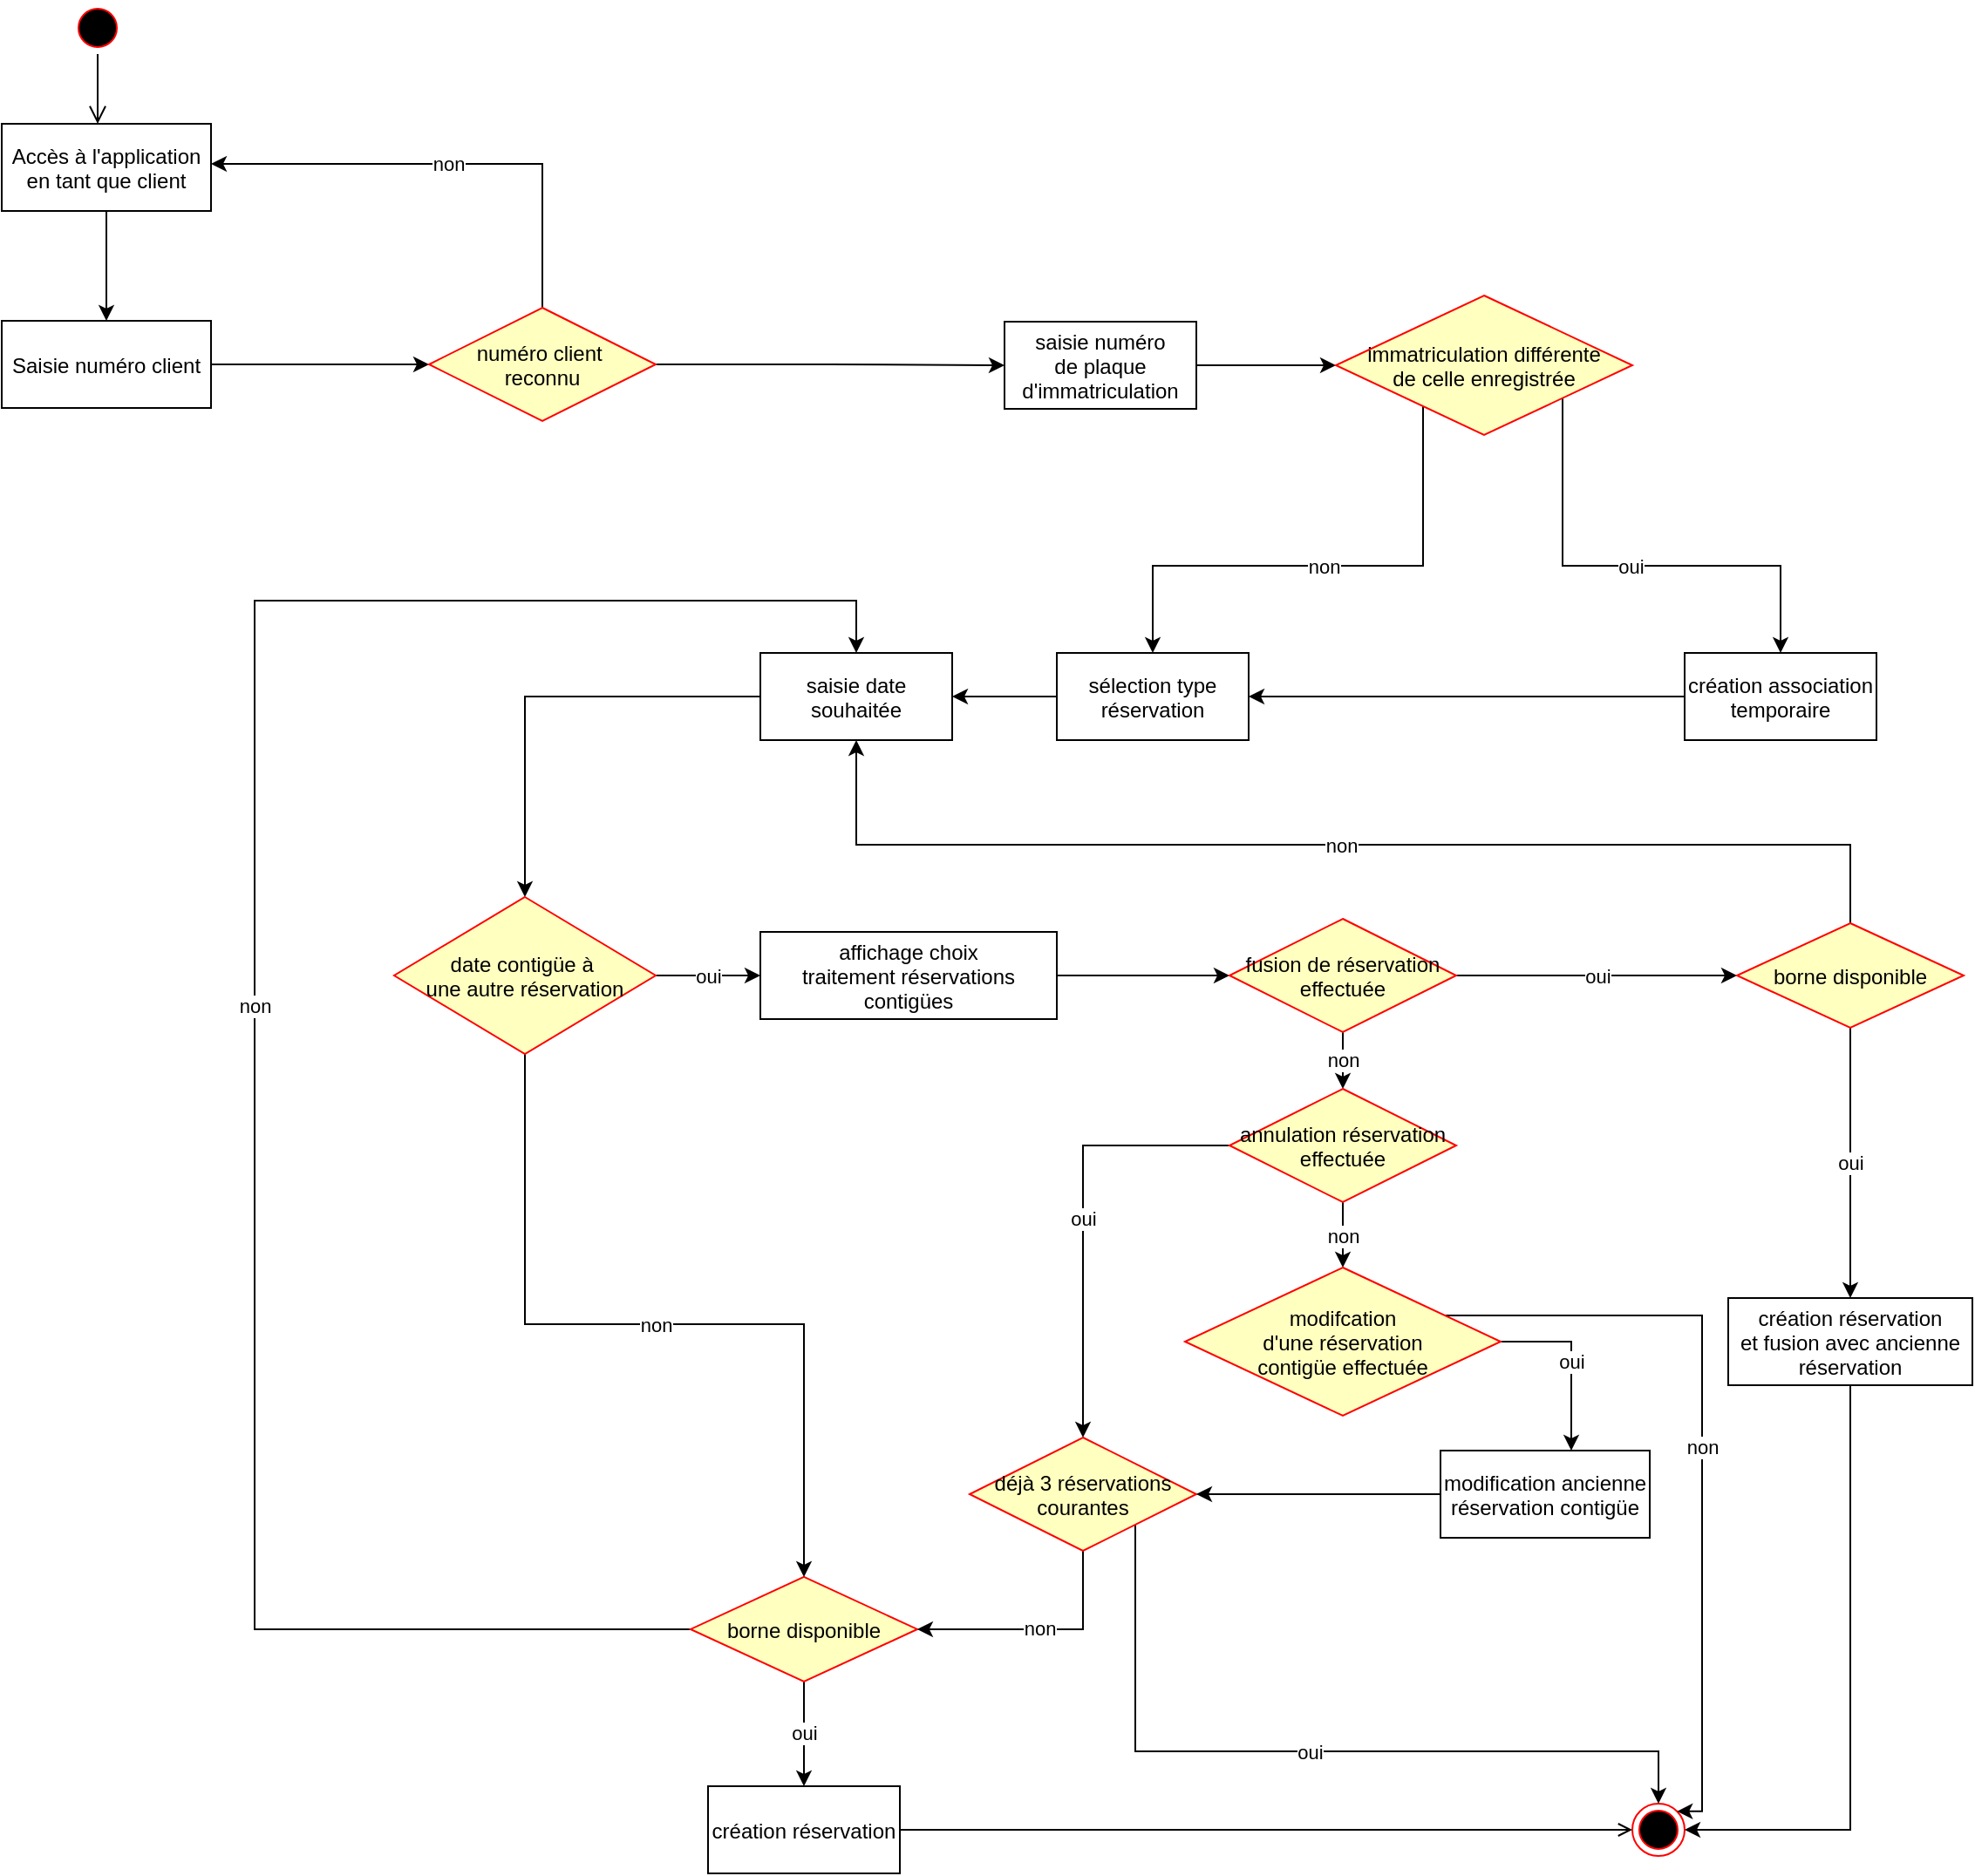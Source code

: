 <mxfile version="13.7.9" type="device"><diagram name="Page-1" id="e7e014a7-5840-1c2e-5031-d8a46d1fe8dd"><mxGraphModel dx="1185" dy="685" grid="1" gridSize="10" guides="1" tooltips="1" connect="1" arrows="1" fold="1" page="1" pageScale="1" pageWidth="1169" pageHeight="826" background="#ffffff" math="0" shadow="0"><root><mxCell id="0"/><mxCell id="1" parent="0"/><mxCell id="5" value="" style="ellipse;shape=startState;fillColor=#000000;strokeColor=#ff0000;" parent="1" vertex="1"><mxGeometry x="245" y="147" width="30" height="30" as="geometry"/></mxCell><mxCell id="6" value="" style="edgeStyle=elbowEdgeStyle;elbow=horizontal;verticalAlign=bottom;endArrow=open;endSize=8;endFill=1;rounded=0" parent="1" source="5" target="7" edge="1"><mxGeometry x="245" y="147" as="geometry"><mxPoint x="260" y="217" as="targetPoint"/></mxGeometry></mxCell><mxCell id="jhIK9gHURn--sU4D3JgR-48" style="edgeStyle=orthogonalEdgeStyle;rounded=0;orthogonalLoop=1;jettySize=auto;html=1;" edge="1" parent="1" source="7" target="jhIK9gHURn--sU4D3JgR-47"><mxGeometry relative="1" as="geometry"/></mxCell><mxCell id="7" value="Accès à l'application&#10;en tant que client" style="" parent="1" vertex="1"><mxGeometry x="205" y="217" width="120" height="50" as="geometry"/></mxCell><mxCell id="jhIK9gHURn--sU4D3JgR-46" style="edgeStyle=orthogonalEdgeStyle;rounded=0;orthogonalLoop=1;jettySize=auto;html=1;" edge="1" parent="1" source="jhIK9gHURn--sU4D3JgR-62"><mxGeometry relative="1" as="geometry"><mxPoint x="670" y="560.5" as="sourcePoint"/><mxPoint x="970" y="355.5" as="targetPoint"/></mxGeometry></mxCell><mxCell id="jhIK9gHURn--sU4D3JgR-54" value="oui" style="edgeStyle=orthogonalEdgeStyle;rounded=0;orthogonalLoop=1;jettySize=auto;html=1;" edge="1" parent="1" target="jhIK9gHURn--sU4D3JgR-91"><mxGeometry relative="1" as="geometry"><mxPoint x="1225" y="520.5" as="targetPoint"/><mxPoint x="1100" y="374.324" as="sourcePoint"/><Array as="points"><mxPoint x="1100" y="470.5"/><mxPoint x="1225" y="470.5"/></Array></mxGeometry></mxCell><mxCell id="jhIK9gHURn--sU4D3JgR-57" value="non" style="edgeStyle=orthogonalEdgeStyle;rounded=0;orthogonalLoop=1;jettySize=auto;html=1;" edge="1" parent="1" target="jhIK9gHURn--sU4D3JgR-90"><mxGeometry relative="1" as="geometry"><mxPoint x="865" y="520.5" as="targetPoint"/><mxPoint x="1020" y="379.029" as="sourcePoint"/><Array as="points"><mxPoint x="1020" y="470.5"/><mxPoint x="865" y="470.5"/></Array></mxGeometry></mxCell><mxCell id="jhIK9gHURn--sU4D3JgR-51" style="edgeStyle=orthogonalEdgeStyle;rounded=0;orthogonalLoop=1;jettySize=auto;html=1;" edge="1" parent="1" source="jhIK9gHURn--sU4D3JgR-47" target="jhIK9gHURn--sU4D3JgR-50"><mxGeometry relative="1" as="geometry"/></mxCell><mxCell id="jhIK9gHURn--sU4D3JgR-47" value="Saisie numéro client" style="" vertex="1" parent="1"><mxGeometry x="205" y="330" width="120" height="50" as="geometry"/></mxCell><mxCell id="jhIK9gHURn--sU4D3JgR-53" value="non" style="edgeStyle=orthogonalEdgeStyle;rounded=0;orthogonalLoop=1;jettySize=auto;html=1;" edge="1" parent="1" source="jhIK9gHURn--sU4D3JgR-50" target="7"><mxGeometry relative="1" as="geometry"><mxPoint x="515" y="460" as="targetPoint"/><Array as="points"><mxPoint x="515" y="240"/></Array></mxGeometry></mxCell><mxCell id="jhIK9gHURn--sU4D3JgR-73" style="edgeStyle=orthogonalEdgeStyle;rounded=0;orthogonalLoop=1;jettySize=auto;html=1;strokeColor=#000000;" edge="1" parent="1" source="jhIK9gHURn--sU4D3JgR-50" target="jhIK9gHURn--sU4D3JgR-62"><mxGeometry relative="1" as="geometry"><mxPoint x="740" y="410" as="targetPoint"/></mxGeometry></mxCell><mxCell id="jhIK9gHURn--sU4D3JgR-50" value="numéro client &#10;reconnu" style="rhombus;fillColor=#ffffc0;strokeColor=#ff0000;" vertex="1" parent="1"><mxGeometry x="450" y="322.5" width="130" height="65" as="geometry"/></mxCell><mxCell id="jhIK9gHURn--sU4D3JgR-62" value="saisie numéro &#10;de plaque&#10;d'immatriculation" style="" vertex="1" parent="1"><mxGeometry x="780" y="330.5" width="110" height="50" as="geometry"/></mxCell><mxCell id="jhIK9gHURn--sU4D3JgR-76" value="" style="ellipse;shape=endState;fillColor=#000000;strokeColor=#ff0000" vertex="1" parent="1"><mxGeometry x="1140" y="1180.5" width="30" height="30" as="geometry"/></mxCell><mxCell id="jhIK9gHURn--sU4D3JgR-77" value="" style="endArrow=open;endFill=1;rounded=0" edge="1" parent="1" source="jhIK9gHURn--sU4D3JgR-80" target="jhIK9gHURn--sU4D3JgR-76"><mxGeometry relative="1" as="geometry"><mxPoint x="485" y="1200.47" as="sourcePoint"/></mxGeometry></mxCell><mxCell id="jhIK9gHURn--sU4D3JgR-80" value="création réservation" style="" vertex="1" parent="1"><mxGeometry x="610" y="1170.5" width="110" height="50" as="geometry"/></mxCell><mxCell id="jhIK9gHURn--sU4D3JgR-84" value="oui" style="edgeStyle=orthogonalEdgeStyle;rounded=0;orthogonalLoop=1;jettySize=auto;html=1;strokeColor=#000000;" edge="1" parent="1" source="jhIK9gHURn--sU4D3JgR-85" target="jhIK9gHURn--sU4D3JgR-80"><mxGeometry relative="1" as="geometry"><mxPoint x="215" y="1125.47" as="targetPoint"/></mxGeometry></mxCell><mxCell id="jhIK9gHURn--sU4D3JgR-115" value="non" style="edgeStyle=orthogonalEdgeStyle;rounded=0;orthogonalLoop=1;jettySize=auto;html=1;strokeColor=#000000;" edge="1" parent="1" source="jhIK9gHURn--sU4D3JgR-85" target="jhIK9gHURn--sU4D3JgR-97"><mxGeometry relative="1" as="geometry"><mxPoint x="440" y="930.5" as="targetPoint"/><Array as="points"><mxPoint x="350" y="1080.5"/><mxPoint x="350" y="490.5"/><mxPoint x="695" y="490.5"/></Array></mxGeometry></mxCell><mxCell id="jhIK9gHURn--sU4D3JgR-85" value="borne disponible" style="rhombus;fillColor=#ffffc0;strokeColor=#ff0000;" vertex="1" parent="1"><mxGeometry x="600" y="1050.47" width="130" height="60" as="geometry"/></mxCell><mxCell id="jhIK9gHURn--sU4D3JgR-88" value="immatriculation différente&#10;de celle enregistrée" style="rhombus;fillColor=#ffffc0;strokeColor=#ff0000;" vertex="1" parent="1"><mxGeometry x="970" y="315.5" width="170" height="80" as="geometry"/></mxCell><mxCell id="jhIK9gHURn--sU4D3JgR-94" style="edgeStyle=orthogonalEdgeStyle;rounded=0;orthogonalLoop=1;jettySize=auto;html=1;strokeColor=#000000;" edge="1" parent="1" source="jhIK9gHURn--sU4D3JgR-90" target="jhIK9gHURn--sU4D3JgR-97"><mxGeometry relative="1" as="geometry"><mxPoint x="720" y="545.5" as="targetPoint"/></mxGeometry></mxCell><mxCell id="jhIK9gHURn--sU4D3JgR-90" value="sélection type&#10;réservation" style="" vertex="1" parent="1"><mxGeometry x="810" y="520.5" width="110" height="50" as="geometry"/></mxCell><mxCell id="jhIK9gHURn--sU4D3JgR-92" style="edgeStyle=orthogonalEdgeStyle;rounded=0;orthogonalLoop=1;jettySize=auto;html=1;strokeColor=#000000;" edge="1" parent="1" source="jhIK9gHURn--sU4D3JgR-91" target="jhIK9gHURn--sU4D3JgR-90"><mxGeometry relative="1" as="geometry"/></mxCell><mxCell id="jhIK9gHURn--sU4D3JgR-91" value="création association&#10;temporaire" style="" vertex="1" parent="1"><mxGeometry x="1170" y="520.5" width="110" height="50" as="geometry"/></mxCell><mxCell id="jhIK9gHURn--sU4D3JgR-102" style="edgeStyle=orthogonalEdgeStyle;rounded=0;orthogonalLoop=1;jettySize=auto;html=1;strokeColor=#000000;" edge="1" parent="1" source="jhIK9gHURn--sU4D3JgR-97" target="jhIK9gHURn--sU4D3JgR-106"><mxGeometry relative="1" as="geometry"><mxPoint x="570" y="545.5" as="targetPoint"/></mxGeometry></mxCell><mxCell id="jhIK9gHURn--sU4D3JgR-97" value="saisie date &#10;souhaitée" style="" vertex="1" parent="1"><mxGeometry x="640" y="520.5" width="110" height="50" as="geometry"/></mxCell><mxCell id="jhIK9gHURn--sU4D3JgR-104" value="oui" style="edgeStyle=orthogonalEdgeStyle;rounded=0;orthogonalLoop=1;jettySize=auto;html=1;strokeColor=#000000;" edge="1" parent="1" source="jhIK9gHURn--sU4D3JgR-103" target="jhIK9gHURn--sU4D3JgR-76"><mxGeometry relative="1" as="geometry"><Array as="points"><mxPoint x="855" y="1150.5"/><mxPoint x="1155" y="1150.5"/></Array></mxGeometry></mxCell><mxCell id="jhIK9gHURn--sU4D3JgR-105" value="non" style="edgeStyle=orthogonalEdgeStyle;rounded=0;orthogonalLoop=1;jettySize=auto;html=1;strokeColor=#000000;" edge="1" parent="1" source="jhIK9gHURn--sU4D3JgR-103" target="jhIK9gHURn--sU4D3JgR-85"><mxGeometry relative="1" as="geometry"><mxPoint x="105" y="780.47" as="targetPoint"/><Array as="points"><mxPoint x="825" y="1080.47"/></Array></mxGeometry></mxCell><mxCell id="jhIK9gHURn--sU4D3JgR-103" value="déjà 3 réservations&#10;courantes" style="rhombus;fillColor=#ffffc0;strokeColor=#ff0000;" vertex="1" parent="1"><mxGeometry x="760" y="970.5" width="130" height="65" as="geometry"/></mxCell><mxCell id="jhIK9gHURn--sU4D3JgR-107" value="oui" style="edgeStyle=orthogonalEdgeStyle;rounded=0;orthogonalLoop=1;jettySize=auto;html=1;strokeColor=#000000;" edge="1" parent="1" source="jhIK9gHURn--sU4D3JgR-106" target="jhIK9gHURn--sU4D3JgR-111"><mxGeometry relative="1" as="geometry"><mxPoint x="720" y="705.5" as="targetPoint"/></mxGeometry></mxCell><mxCell id="jhIK9gHURn--sU4D3JgR-109" value="non" style="edgeStyle=orthogonalEdgeStyle;rounded=0;orthogonalLoop=1;jettySize=auto;html=1;strokeColor=#000000;" edge="1" parent="1" source="jhIK9gHURn--sU4D3JgR-106" target="jhIK9gHURn--sU4D3JgR-85"><mxGeometry relative="1" as="geometry"><mxPoint x="505" y="840.5" as="targetPoint"/><Array as="points"><mxPoint x="505" y="905.5"/></Array></mxGeometry></mxCell><mxCell id="jhIK9gHURn--sU4D3JgR-106" value="date contigüe à &#10;une autre réservation" style="rhombus;fillColor=#ffffc0;strokeColor=#ff0000;" vertex="1" parent="1"><mxGeometry x="430" y="660.5" width="150" height="90" as="geometry"/></mxCell><mxCell id="jhIK9gHURn--sU4D3JgR-113" style="edgeStyle=orthogonalEdgeStyle;rounded=0;orthogonalLoop=1;jettySize=auto;html=1;strokeColor=#000000;" edge="1" parent="1" source="jhIK9gHURn--sU4D3JgR-111" target="jhIK9gHURn--sU4D3JgR-117"><mxGeometry relative="1" as="geometry"><mxPoint x="870" y="705.5" as="targetPoint"/></mxGeometry></mxCell><mxCell id="jhIK9gHURn--sU4D3JgR-111" value="affichage choix&#10;traitement réservations&#10;contigües" style="" vertex="1" parent="1"><mxGeometry x="640" y="680.5" width="170" height="50" as="geometry"/></mxCell><mxCell id="jhIK9gHURn--sU4D3JgR-121" value="oui" style="edgeStyle=orthogonalEdgeStyle;rounded=0;orthogonalLoop=1;jettySize=auto;html=1;strokeColor=#000000;" edge="1" parent="1" source="jhIK9gHURn--sU4D3JgR-117" target="jhIK9gHURn--sU4D3JgR-120"><mxGeometry relative="1" as="geometry"/></mxCell><mxCell id="jhIK9gHURn--sU4D3JgR-126" value="non" style="edgeStyle=orthogonalEdgeStyle;rounded=0;orthogonalLoop=1;jettySize=auto;html=1;strokeColor=#000000;" edge="1" parent="1" source="jhIK9gHURn--sU4D3JgR-117" target="jhIK9gHURn--sU4D3JgR-127"><mxGeometry relative="1" as="geometry"><mxPoint x="974" y="800.5" as="targetPoint"/></mxGeometry></mxCell><mxCell id="jhIK9gHURn--sU4D3JgR-117" value="fusion de réservation &#10;effectuée" style="rhombus;fillColor=#ffffc0;strokeColor=#ff0000;" vertex="1" parent="1"><mxGeometry x="909" y="673" width="130" height="65" as="geometry"/></mxCell><mxCell id="jhIK9gHURn--sU4D3JgR-122" value="oui" style="edgeStyle=orthogonalEdgeStyle;rounded=0;orthogonalLoop=1;jettySize=auto;html=1;strokeColor=#000000;" edge="1" parent="1" source="jhIK9gHURn--sU4D3JgR-120" target="jhIK9gHURn--sU4D3JgR-123"><mxGeometry relative="1" as="geometry"><mxPoint x="1265" y="850.5" as="targetPoint"/></mxGeometry></mxCell><mxCell id="jhIK9gHURn--sU4D3JgR-125" value="non" style="edgeStyle=orthogonalEdgeStyle;rounded=0;orthogonalLoop=1;jettySize=auto;html=1;strokeColor=#000000;" edge="1" parent="1" source="jhIK9gHURn--sU4D3JgR-120" target="jhIK9gHURn--sU4D3JgR-97"><mxGeometry relative="1" as="geometry"><Array as="points"><mxPoint x="1265" y="630.5"/><mxPoint x="695" y="630.5"/></Array></mxGeometry></mxCell><mxCell id="jhIK9gHURn--sU4D3JgR-120" value="borne disponible" style="rhombus;fillColor=#ffffc0;strokeColor=#ff0000;" vertex="1" parent="1"><mxGeometry x="1200" y="675.5" width="130" height="60" as="geometry"/></mxCell><mxCell id="jhIK9gHURn--sU4D3JgR-124" style="edgeStyle=orthogonalEdgeStyle;rounded=0;orthogonalLoop=1;jettySize=auto;html=1;strokeColor=#000000;" edge="1" parent="1" source="jhIK9gHURn--sU4D3JgR-123" target="jhIK9gHURn--sU4D3JgR-76"><mxGeometry relative="1" as="geometry"><Array as="points"><mxPoint x="1265" y="1195.5"/></Array></mxGeometry></mxCell><mxCell id="jhIK9gHURn--sU4D3JgR-123" value="création réservation&#10;et fusion avec ancienne&#10;réservation" style="" vertex="1" parent="1"><mxGeometry x="1195" y="890.5" width="140" height="50" as="geometry"/></mxCell><mxCell id="jhIK9gHURn--sU4D3JgR-128" value="oui" style="edgeStyle=orthogonalEdgeStyle;rounded=0;orthogonalLoop=1;jettySize=auto;html=1;strokeColor=#000000;" edge="1" parent="1" source="jhIK9gHURn--sU4D3JgR-127" target="jhIK9gHURn--sU4D3JgR-103"><mxGeometry relative="1" as="geometry"/></mxCell><mxCell id="jhIK9gHURn--sU4D3JgR-130" value="non" style="edgeStyle=orthogonalEdgeStyle;rounded=0;orthogonalLoop=1;jettySize=auto;html=1;strokeColor=#000000;" edge="1" parent="1" source="jhIK9gHURn--sU4D3JgR-127" target="jhIK9gHURn--sU4D3JgR-131"><mxGeometry relative="1" as="geometry"><mxPoint x="974" y="880.5" as="targetPoint"/><Array as="points"><mxPoint x="974" y="870.5"/><mxPoint x="974" y="870.5"/></Array></mxGeometry></mxCell><mxCell id="jhIK9gHURn--sU4D3JgR-127" value="annulation réservation&#10;effectuée" style="rhombus;fillColor=#ffffc0;strokeColor=#ff0000;" vertex="1" parent="1"><mxGeometry x="909" y="770.5" width="130" height="65" as="geometry"/></mxCell><mxCell id="jhIK9gHURn--sU4D3JgR-133" value="oui" style="edgeStyle=orthogonalEdgeStyle;rounded=0;orthogonalLoop=1;jettySize=auto;html=1;strokeColor=#000000;" edge="1" parent="1" source="jhIK9gHURn--sU4D3JgR-131" target="jhIK9gHURn--sU4D3JgR-134"><mxGeometry relative="1" as="geometry"><mxPoint x="1100" y="1000.5" as="targetPoint"/><Array as="points"><mxPoint x="1105" y="915.5"/></Array></mxGeometry></mxCell><mxCell id="jhIK9gHURn--sU4D3JgR-136" value="non" style="edgeStyle=orthogonalEdgeStyle;rounded=0;orthogonalLoop=1;jettySize=auto;html=1;entryX=1;entryY=0;entryDx=0;entryDy=0;strokeColor=#000000;" edge="1" parent="1" source="jhIK9gHURn--sU4D3JgR-131" target="jhIK9gHURn--sU4D3JgR-76"><mxGeometry relative="1" as="geometry"><Array as="points"><mxPoint x="1180" y="900.5"/><mxPoint x="1180" y="1184.5"/></Array></mxGeometry></mxCell><mxCell id="jhIK9gHURn--sU4D3JgR-131" value="modifcation &#10;d'une réservation&#10;contigüe effectuée" style="rhombus;fillColor=#ffffc0;strokeColor=#ff0000;" vertex="1" parent="1"><mxGeometry x="883.5" y="873" width="181" height="85" as="geometry"/></mxCell><mxCell id="jhIK9gHURn--sU4D3JgR-135" style="edgeStyle=orthogonalEdgeStyle;rounded=0;orthogonalLoop=1;jettySize=auto;html=1;strokeColor=#000000;" edge="1" parent="1" source="jhIK9gHURn--sU4D3JgR-134" target="jhIK9gHURn--sU4D3JgR-103"><mxGeometry relative="1" as="geometry"/></mxCell><mxCell id="jhIK9gHURn--sU4D3JgR-134" value="modification ancienne&#10;réservation contigüe" style="" vertex="1" parent="1"><mxGeometry x="1030" y="977.99" width="120" height="50.03" as="geometry"/></mxCell></root></mxGraphModel></diagram></mxfile>